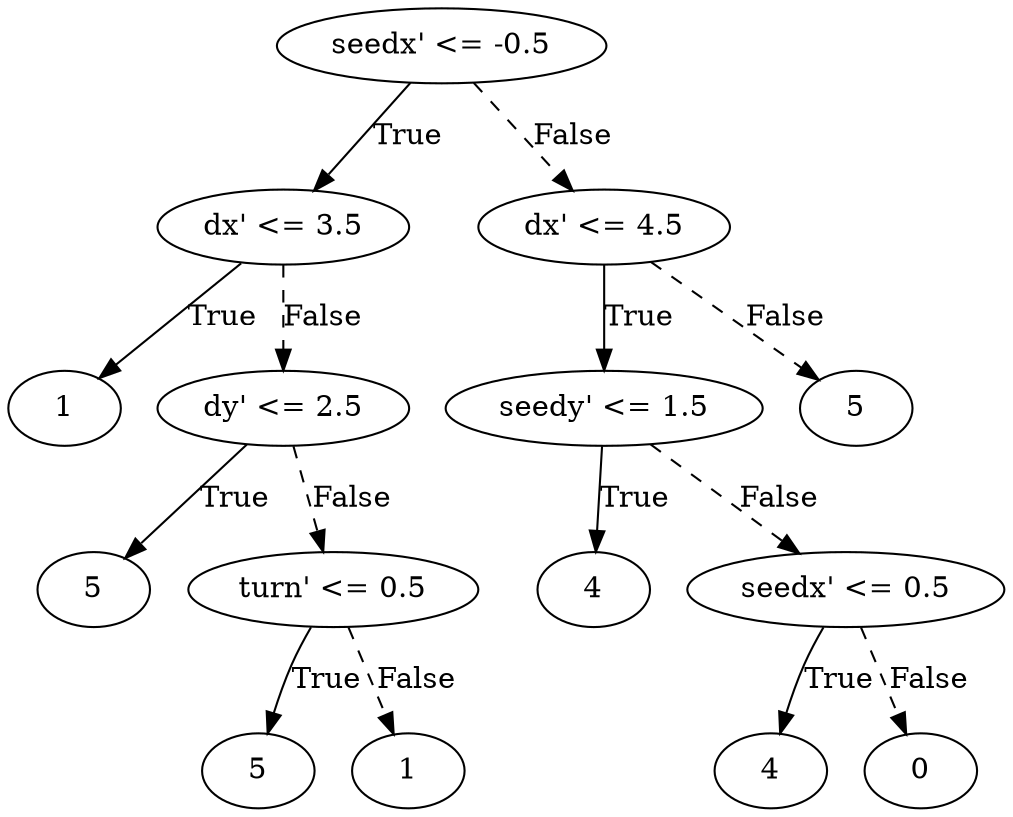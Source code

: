 digraph {
0 [label="seedx' <= -0.5"];
1 [label="dx' <= 3.5"];
2 [label="1"];
1 -> 2 [label="True"];
3 [label="dy' <= 2.5"];
4 [label="5"];
3 -> 4 [label="True"];
5 [label="turn' <= 0.5"];
6 [label="5"];
5 -> 6 [label="True"];
7 [label="1"];
5 -> 7 [style="dashed", label="False"];
3 -> 5 [style="dashed", label="False"];
1 -> 3 [style="dashed", label="False"];
0 -> 1 [label="True"];
8 [label="dx' <= 4.5"];
9 [label="seedy' <= 1.5"];
10 [label="4"];
9 -> 10 [label="True"];
11 [label="seedx' <= 0.5"];
12 [label="4"];
11 -> 12 [label="True"];
13 [label="0"];
11 -> 13 [style="dashed", label="False"];
9 -> 11 [style="dashed", label="False"];
8 -> 9 [label="True"];
14 [label="5"];
8 -> 14 [style="dashed", label="False"];
0 -> 8 [style="dashed", label="False"];

}